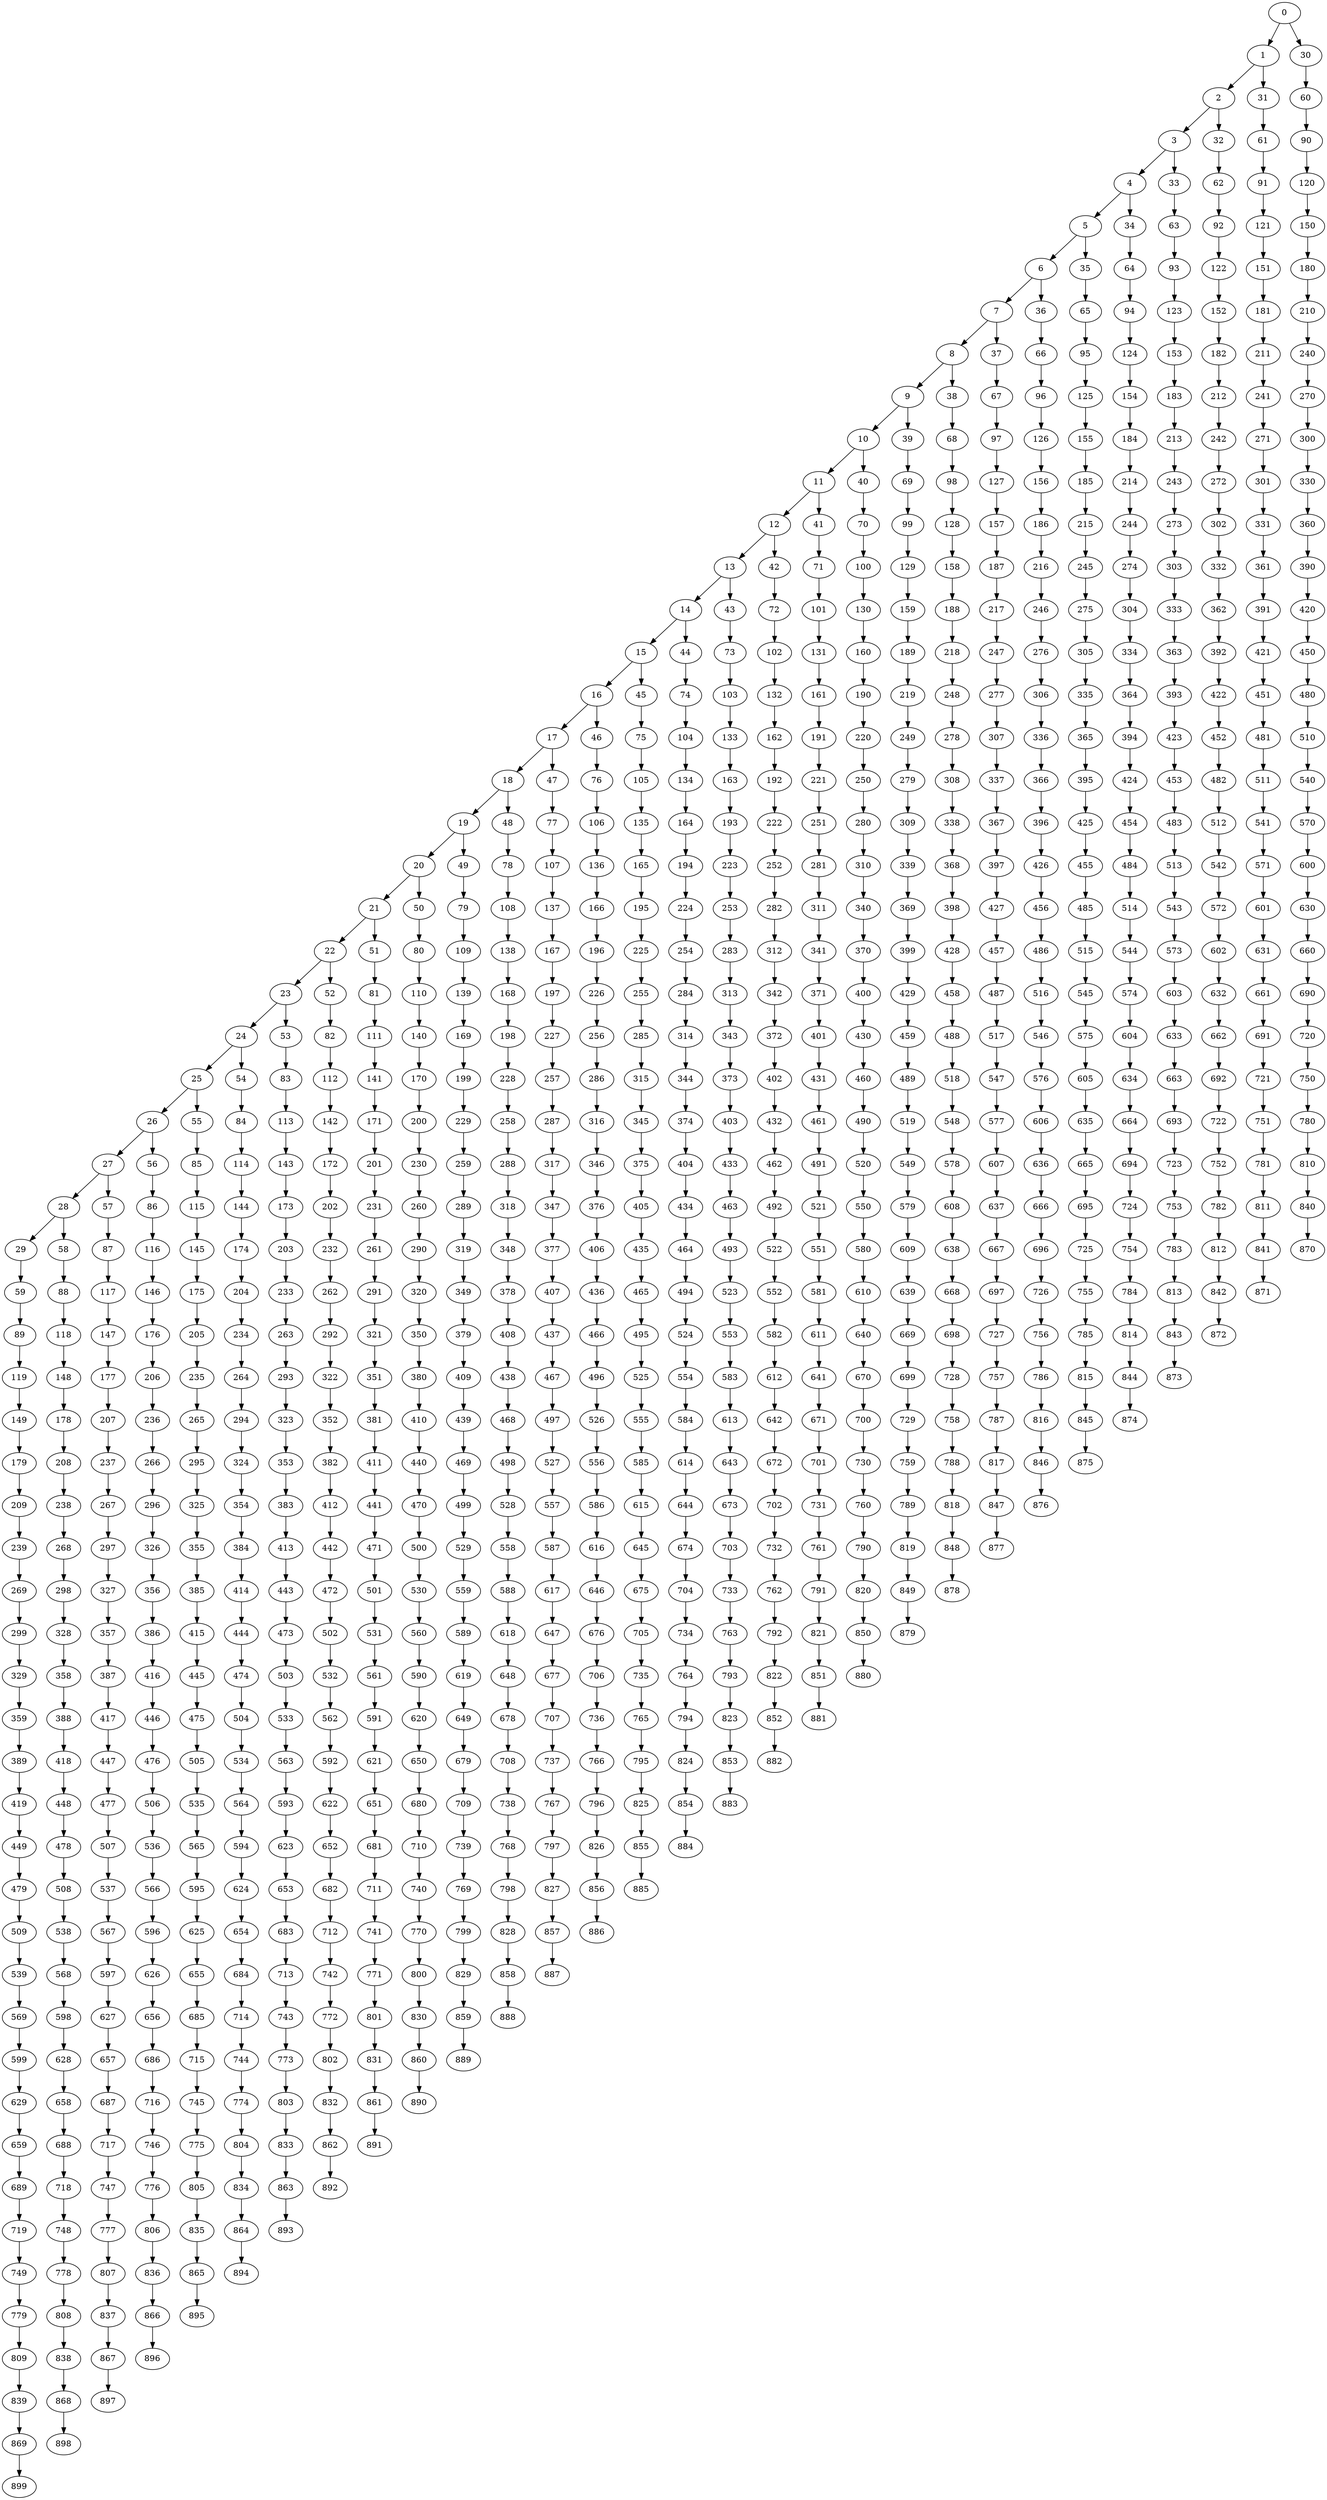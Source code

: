 digraph { 0 -> 1;
0 -> 30;
1 -> 2;
1 -> 31;
30 -> 60;
2 -> 3;
2 -> 32;
31 -> 61;
60 -> 90;
3 -> 4;
3 -> 33;
32 -> 62;
61 -> 91;
90 -> 120;
4 -> 5;
4 -> 34;
33 -> 63;
62 -> 92;
91 -> 121;
120 -> 150;
5 -> 6;
5 -> 35;
34 -> 64;
63 -> 93;
92 -> 122;
121 -> 151;
150 -> 180;
6 -> 7;
6 -> 36;
35 -> 65;
64 -> 94;
93 -> 123;
122 -> 152;
151 -> 181;
180 -> 210;
7 -> 8;
7 -> 37;
36 -> 66;
65 -> 95;
94 -> 124;
123 -> 153;
152 -> 182;
181 -> 211;
210 -> 240;
8 -> 9;
8 -> 38;
37 -> 67;
66 -> 96;
95 -> 125;
124 -> 154;
153 -> 183;
182 -> 212;
211 -> 241;
240 -> 270;
9 -> 10;
9 -> 39;
38 -> 68;
67 -> 97;
96 -> 126;
125 -> 155;
154 -> 184;
183 -> 213;
212 -> 242;
241 -> 271;
270 -> 300;
10 -> 11;
10 -> 40;
39 -> 69;
68 -> 98;
97 -> 127;
126 -> 156;
155 -> 185;
184 -> 214;
213 -> 243;
242 -> 272;
271 -> 301;
300 -> 330;
11 -> 12;
11 -> 41;
40 -> 70;
69 -> 99;
98 -> 128;
127 -> 157;
156 -> 186;
185 -> 215;
214 -> 244;
243 -> 273;
272 -> 302;
301 -> 331;
330 -> 360;
12 -> 13;
12 -> 42;
41 -> 71;
70 -> 100;
99 -> 129;
128 -> 158;
157 -> 187;
186 -> 216;
215 -> 245;
244 -> 274;
273 -> 303;
302 -> 332;
331 -> 361;
360 -> 390;
13 -> 14;
13 -> 43;
42 -> 72;
71 -> 101;
100 -> 130;
129 -> 159;
158 -> 188;
187 -> 217;
216 -> 246;
245 -> 275;
274 -> 304;
303 -> 333;
332 -> 362;
361 -> 391;
390 -> 420;
14 -> 15;
14 -> 44;
43 -> 73;
72 -> 102;
101 -> 131;
130 -> 160;
159 -> 189;
188 -> 218;
217 -> 247;
246 -> 276;
275 -> 305;
304 -> 334;
333 -> 363;
362 -> 392;
391 -> 421;
420 -> 450;
15 -> 16;
15 -> 45;
44 -> 74;
73 -> 103;
102 -> 132;
131 -> 161;
160 -> 190;
189 -> 219;
218 -> 248;
247 -> 277;
276 -> 306;
305 -> 335;
334 -> 364;
363 -> 393;
392 -> 422;
421 -> 451;
450 -> 480;
16 -> 17;
16 -> 46;
45 -> 75;
74 -> 104;
103 -> 133;
132 -> 162;
161 -> 191;
190 -> 220;
219 -> 249;
248 -> 278;
277 -> 307;
306 -> 336;
335 -> 365;
364 -> 394;
393 -> 423;
422 -> 452;
451 -> 481;
480 -> 510;
17 -> 18;
17 -> 47;
46 -> 76;
75 -> 105;
104 -> 134;
133 -> 163;
162 -> 192;
191 -> 221;
220 -> 250;
249 -> 279;
278 -> 308;
307 -> 337;
336 -> 366;
365 -> 395;
394 -> 424;
423 -> 453;
452 -> 482;
481 -> 511;
510 -> 540;
18 -> 19;
18 -> 48;
47 -> 77;
76 -> 106;
105 -> 135;
134 -> 164;
163 -> 193;
192 -> 222;
221 -> 251;
250 -> 280;
279 -> 309;
308 -> 338;
337 -> 367;
366 -> 396;
395 -> 425;
424 -> 454;
453 -> 483;
482 -> 512;
511 -> 541;
540 -> 570;
19 -> 20;
19 -> 49;
48 -> 78;
77 -> 107;
106 -> 136;
135 -> 165;
164 -> 194;
193 -> 223;
222 -> 252;
251 -> 281;
280 -> 310;
309 -> 339;
338 -> 368;
367 -> 397;
396 -> 426;
425 -> 455;
454 -> 484;
483 -> 513;
512 -> 542;
541 -> 571;
570 -> 600;
20 -> 21;
20 -> 50;
49 -> 79;
78 -> 108;
107 -> 137;
136 -> 166;
165 -> 195;
194 -> 224;
223 -> 253;
252 -> 282;
281 -> 311;
310 -> 340;
339 -> 369;
368 -> 398;
397 -> 427;
426 -> 456;
455 -> 485;
484 -> 514;
513 -> 543;
542 -> 572;
571 -> 601;
600 -> 630;
21 -> 22;
21 -> 51;
50 -> 80;
79 -> 109;
108 -> 138;
137 -> 167;
166 -> 196;
195 -> 225;
224 -> 254;
253 -> 283;
282 -> 312;
311 -> 341;
340 -> 370;
369 -> 399;
398 -> 428;
427 -> 457;
456 -> 486;
485 -> 515;
514 -> 544;
543 -> 573;
572 -> 602;
601 -> 631;
630 -> 660;
22 -> 23;
22 -> 52;
51 -> 81;
80 -> 110;
109 -> 139;
138 -> 168;
167 -> 197;
196 -> 226;
225 -> 255;
254 -> 284;
283 -> 313;
312 -> 342;
341 -> 371;
370 -> 400;
399 -> 429;
428 -> 458;
457 -> 487;
486 -> 516;
515 -> 545;
544 -> 574;
573 -> 603;
602 -> 632;
631 -> 661;
660 -> 690;
23 -> 24;
23 -> 53;
52 -> 82;
81 -> 111;
110 -> 140;
139 -> 169;
168 -> 198;
197 -> 227;
226 -> 256;
255 -> 285;
284 -> 314;
313 -> 343;
342 -> 372;
371 -> 401;
400 -> 430;
429 -> 459;
458 -> 488;
487 -> 517;
516 -> 546;
545 -> 575;
574 -> 604;
603 -> 633;
632 -> 662;
661 -> 691;
690 -> 720;
24 -> 25;
24 -> 54;
53 -> 83;
82 -> 112;
111 -> 141;
140 -> 170;
169 -> 199;
198 -> 228;
227 -> 257;
256 -> 286;
285 -> 315;
314 -> 344;
343 -> 373;
372 -> 402;
401 -> 431;
430 -> 460;
459 -> 489;
488 -> 518;
517 -> 547;
546 -> 576;
575 -> 605;
604 -> 634;
633 -> 663;
662 -> 692;
691 -> 721;
720 -> 750;
25 -> 26;
25 -> 55;
54 -> 84;
83 -> 113;
112 -> 142;
141 -> 171;
170 -> 200;
199 -> 229;
228 -> 258;
257 -> 287;
286 -> 316;
315 -> 345;
344 -> 374;
373 -> 403;
402 -> 432;
431 -> 461;
460 -> 490;
489 -> 519;
518 -> 548;
547 -> 577;
576 -> 606;
605 -> 635;
634 -> 664;
663 -> 693;
692 -> 722;
721 -> 751;
750 -> 780;
26 -> 27;
26 -> 56;
55 -> 85;
84 -> 114;
113 -> 143;
142 -> 172;
171 -> 201;
200 -> 230;
229 -> 259;
258 -> 288;
287 -> 317;
316 -> 346;
345 -> 375;
374 -> 404;
403 -> 433;
432 -> 462;
461 -> 491;
490 -> 520;
519 -> 549;
548 -> 578;
577 -> 607;
606 -> 636;
635 -> 665;
664 -> 694;
693 -> 723;
722 -> 752;
751 -> 781;
780 -> 810;
27 -> 28;
27 -> 57;
56 -> 86;
85 -> 115;
114 -> 144;
143 -> 173;
172 -> 202;
201 -> 231;
230 -> 260;
259 -> 289;
288 -> 318;
317 -> 347;
346 -> 376;
375 -> 405;
404 -> 434;
433 -> 463;
462 -> 492;
491 -> 521;
520 -> 550;
549 -> 579;
578 -> 608;
607 -> 637;
636 -> 666;
665 -> 695;
694 -> 724;
723 -> 753;
752 -> 782;
781 -> 811;
810 -> 840;
28 -> 29;
28 -> 58;
57 -> 87;
86 -> 116;
115 -> 145;
144 -> 174;
173 -> 203;
202 -> 232;
231 -> 261;
260 -> 290;
289 -> 319;
318 -> 348;
347 -> 377;
376 -> 406;
405 -> 435;
434 -> 464;
463 -> 493;
492 -> 522;
521 -> 551;
550 -> 580;
579 -> 609;
608 -> 638;
637 -> 667;
666 -> 696;
695 -> 725;
724 -> 754;
753 -> 783;
782 -> 812;
811 -> 841;
840 -> 870;
29 -> 59;
58 -> 88;
87 -> 117;
116 -> 146;
145 -> 175;
174 -> 204;
203 -> 233;
232 -> 262;
261 -> 291;
290 -> 320;
319 -> 349;
348 -> 378;
377 -> 407;
406 -> 436;
435 -> 465;
464 -> 494;
493 -> 523;
522 -> 552;
551 -> 581;
580 -> 610;
609 -> 639;
638 -> 668;
667 -> 697;
696 -> 726;
725 -> 755;
754 -> 784;
783 -> 813;
812 -> 842;
841 -> 871;
59 -> 89;
88 -> 118;
117 -> 147;
146 -> 176;
175 -> 205;
204 -> 234;
233 -> 263;
262 -> 292;
291 -> 321;
320 -> 350;
349 -> 379;
378 -> 408;
407 -> 437;
436 -> 466;
465 -> 495;
494 -> 524;
523 -> 553;
552 -> 582;
581 -> 611;
610 -> 640;
639 -> 669;
668 -> 698;
697 -> 727;
726 -> 756;
755 -> 785;
784 -> 814;
813 -> 843;
842 -> 872;
89 -> 119;
118 -> 148;
147 -> 177;
176 -> 206;
205 -> 235;
234 -> 264;
263 -> 293;
292 -> 322;
321 -> 351;
350 -> 380;
379 -> 409;
408 -> 438;
437 -> 467;
466 -> 496;
495 -> 525;
524 -> 554;
553 -> 583;
582 -> 612;
611 -> 641;
640 -> 670;
669 -> 699;
698 -> 728;
727 -> 757;
756 -> 786;
785 -> 815;
814 -> 844;
843 -> 873;
119 -> 149;
148 -> 178;
177 -> 207;
206 -> 236;
235 -> 265;
264 -> 294;
293 -> 323;
322 -> 352;
351 -> 381;
380 -> 410;
409 -> 439;
438 -> 468;
467 -> 497;
496 -> 526;
525 -> 555;
554 -> 584;
583 -> 613;
612 -> 642;
641 -> 671;
670 -> 700;
699 -> 729;
728 -> 758;
757 -> 787;
786 -> 816;
815 -> 845;
844 -> 874;
149 -> 179;
178 -> 208;
207 -> 237;
236 -> 266;
265 -> 295;
294 -> 324;
323 -> 353;
352 -> 382;
381 -> 411;
410 -> 440;
439 -> 469;
468 -> 498;
497 -> 527;
526 -> 556;
555 -> 585;
584 -> 614;
613 -> 643;
642 -> 672;
671 -> 701;
700 -> 730;
729 -> 759;
758 -> 788;
787 -> 817;
816 -> 846;
845 -> 875;
179 -> 209;
208 -> 238;
237 -> 267;
266 -> 296;
295 -> 325;
324 -> 354;
353 -> 383;
382 -> 412;
411 -> 441;
440 -> 470;
469 -> 499;
498 -> 528;
527 -> 557;
556 -> 586;
585 -> 615;
614 -> 644;
643 -> 673;
672 -> 702;
701 -> 731;
730 -> 760;
759 -> 789;
788 -> 818;
817 -> 847;
846 -> 876;
209 -> 239;
238 -> 268;
267 -> 297;
296 -> 326;
325 -> 355;
354 -> 384;
383 -> 413;
412 -> 442;
441 -> 471;
470 -> 500;
499 -> 529;
528 -> 558;
557 -> 587;
586 -> 616;
615 -> 645;
644 -> 674;
673 -> 703;
702 -> 732;
731 -> 761;
760 -> 790;
789 -> 819;
818 -> 848;
847 -> 877;
239 -> 269;
268 -> 298;
297 -> 327;
326 -> 356;
355 -> 385;
384 -> 414;
413 -> 443;
442 -> 472;
471 -> 501;
500 -> 530;
529 -> 559;
558 -> 588;
587 -> 617;
616 -> 646;
645 -> 675;
674 -> 704;
703 -> 733;
732 -> 762;
761 -> 791;
790 -> 820;
819 -> 849;
848 -> 878;
269 -> 299;
298 -> 328;
327 -> 357;
356 -> 386;
385 -> 415;
414 -> 444;
443 -> 473;
472 -> 502;
501 -> 531;
530 -> 560;
559 -> 589;
588 -> 618;
617 -> 647;
646 -> 676;
675 -> 705;
704 -> 734;
733 -> 763;
762 -> 792;
791 -> 821;
820 -> 850;
849 -> 879;
299 -> 329;
328 -> 358;
357 -> 387;
386 -> 416;
415 -> 445;
444 -> 474;
473 -> 503;
502 -> 532;
531 -> 561;
560 -> 590;
589 -> 619;
618 -> 648;
647 -> 677;
676 -> 706;
705 -> 735;
734 -> 764;
763 -> 793;
792 -> 822;
821 -> 851;
850 -> 880;
329 -> 359;
358 -> 388;
387 -> 417;
416 -> 446;
445 -> 475;
474 -> 504;
503 -> 533;
532 -> 562;
561 -> 591;
590 -> 620;
619 -> 649;
648 -> 678;
677 -> 707;
706 -> 736;
735 -> 765;
764 -> 794;
793 -> 823;
822 -> 852;
851 -> 881;
359 -> 389;
388 -> 418;
417 -> 447;
446 -> 476;
475 -> 505;
504 -> 534;
533 -> 563;
562 -> 592;
591 -> 621;
620 -> 650;
649 -> 679;
678 -> 708;
707 -> 737;
736 -> 766;
765 -> 795;
794 -> 824;
823 -> 853;
852 -> 882;
389 -> 419;
418 -> 448;
447 -> 477;
476 -> 506;
505 -> 535;
534 -> 564;
563 -> 593;
592 -> 622;
621 -> 651;
650 -> 680;
679 -> 709;
708 -> 738;
737 -> 767;
766 -> 796;
795 -> 825;
824 -> 854;
853 -> 883;
419 -> 449;
448 -> 478;
477 -> 507;
506 -> 536;
535 -> 565;
564 -> 594;
593 -> 623;
622 -> 652;
651 -> 681;
680 -> 710;
709 -> 739;
738 -> 768;
767 -> 797;
796 -> 826;
825 -> 855;
854 -> 884;
449 -> 479;
478 -> 508;
507 -> 537;
536 -> 566;
565 -> 595;
594 -> 624;
623 -> 653;
652 -> 682;
681 -> 711;
710 -> 740;
739 -> 769;
768 -> 798;
797 -> 827;
826 -> 856;
855 -> 885;
479 -> 509;
508 -> 538;
537 -> 567;
566 -> 596;
595 -> 625;
624 -> 654;
653 -> 683;
682 -> 712;
711 -> 741;
740 -> 770;
769 -> 799;
798 -> 828;
827 -> 857;
856 -> 886;
509 -> 539;
538 -> 568;
567 -> 597;
596 -> 626;
625 -> 655;
654 -> 684;
683 -> 713;
712 -> 742;
741 -> 771;
770 -> 800;
799 -> 829;
828 -> 858;
857 -> 887;
539 -> 569;
568 -> 598;
597 -> 627;
626 -> 656;
655 -> 685;
684 -> 714;
713 -> 743;
742 -> 772;
771 -> 801;
800 -> 830;
829 -> 859;
858 -> 888;
569 -> 599;
598 -> 628;
627 -> 657;
656 -> 686;
685 -> 715;
714 -> 744;
743 -> 773;
772 -> 802;
801 -> 831;
830 -> 860;
859 -> 889;
599 -> 629;
628 -> 658;
657 -> 687;
686 -> 716;
715 -> 745;
744 -> 774;
773 -> 803;
802 -> 832;
831 -> 861;
860 -> 890;
629 -> 659;
658 -> 688;
687 -> 717;
716 -> 746;
745 -> 775;
774 -> 804;
803 -> 833;
832 -> 862;
861 -> 891;
659 -> 689;
688 -> 718;
717 -> 747;
746 -> 776;
775 -> 805;
804 -> 834;
833 -> 863;
862 -> 892;
689 -> 719;
718 -> 748;
747 -> 777;
776 -> 806;
805 -> 835;
834 -> 864;
863 -> 893;
719 -> 749;
748 -> 778;
777 -> 807;
806 -> 836;
835 -> 865;
864 -> 894;
749 -> 779;
778 -> 808;
807 -> 837;
836 -> 866;
865 -> 895;
779 -> 809;
808 -> 838;
837 -> 867;
866 -> 896;
809 -> 839;
838 -> 868;
867 -> 897;
839 -> 869;
868 -> 898;
869 -> 899;
}